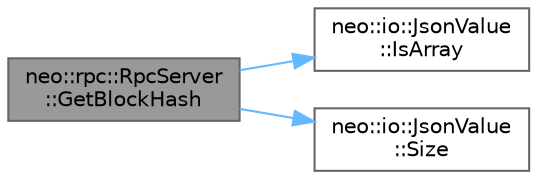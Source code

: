 digraph "neo::rpc::RpcServer::GetBlockHash"
{
 // LATEX_PDF_SIZE
  bgcolor="transparent";
  edge [fontname=Helvetica,fontsize=10,labelfontname=Helvetica,labelfontsize=10];
  node [fontname=Helvetica,fontsize=10,shape=box,height=0.2,width=0.4];
  rankdir="LR";
  Node1 [id="Node000001",label="neo::rpc::RpcServer\l::GetBlockHash",height=0.2,width=0.4,color="gray40", fillcolor="grey60", style="filled", fontcolor="black",tooltip="Get block hash by index."];
  Node1 -> Node2 [id="edge1_Node000001_Node000002",color="steelblue1",style="solid",tooltip=" "];
  Node2 [id="Node000002",label="neo::io::JsonValue\l::IsArray",height=0.2,width=0.4,color="grey40", fillcolor="white", style="filled",URL="$classneo_1_1io_1_1_json_value.html#a4fc53609de63eb42eab8e9b36e944b73",tooltip=" "];
  Node1 -> Node3 [id="edge2_Node000001_Node000003",color="steelblue1",style="solid",tooltip=" "];
  Node3 [id="Node000003",label="neo::io::JsonValue\l::Size",height=0.2,width=0.4,color="grey40", fillcolor="white", style="filled",URL="$classneo_1_1io_1_1_json_value.html#ae9cfc0eb9df63a1188926b4642cff32c",tooltip=" "];
}
